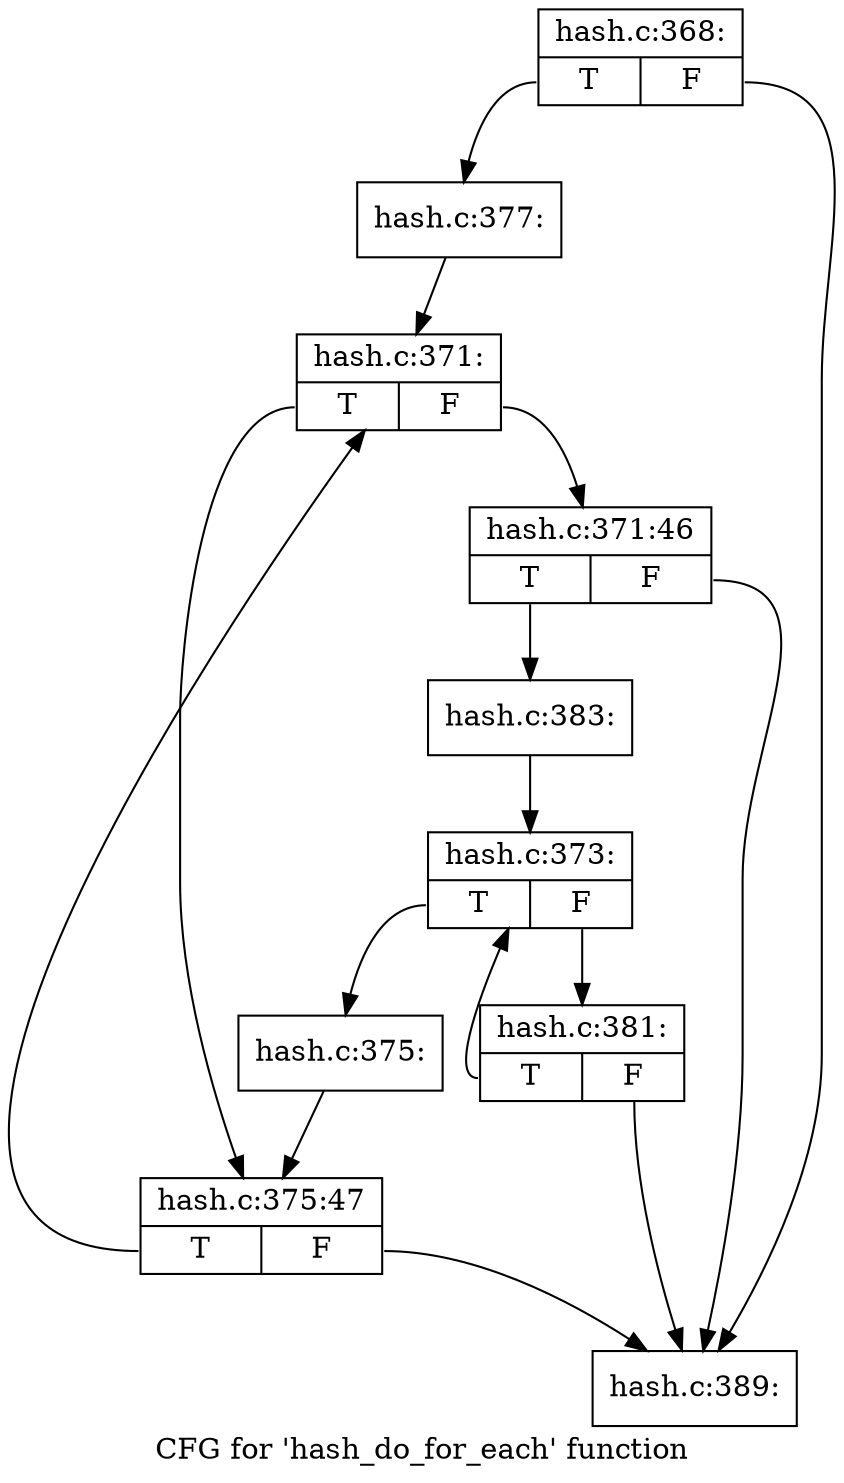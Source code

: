 digraph "CFG for 'hash_do_for_each' function" {
	label="CFG for 'hash_do_for_each' function";

	Node0xdf33d10 [shape=record,label="{hash.c:368:|{<s0>T|<s1>F}}"];
	Node0xdf33d10:s0 -> Node0xdf005e0;
	Node0xdf33d10:s1 -> Node0xdf26dd0;
	Node0xdf005e0 [shape=record,label="{hash.c:377:}"];
	Node0xdf005e0 -> Node0xdf250a0;
	Node0xdf250a0 [shape=record,label="{hash.c:371:|{<s0>T|<s1>F}}"];
	Node0xdf250a0:s0 -> Node0xdf25010;
	Node0xdf250a0:s1 -> Node0xdf325a0;
	Node0xdf325a0 [shape=record,label="{hash.c:371:46|{<s0>T|<s1>F}}"];
	Node0xdf325a0:s0 -> Node0xe096f00;
	Node0xdf325a0:s1 -> Node0xdf26dd0;
	Node0xe096f00 [shape=record,label="{hash.c:383:}"];
	Node0xe096f00 -> Node0xdf26490;
	Node0xdf26490 [shape=record,label="{hash.c:373:|{<s0>T|<s1>F}}"];
	Node0xdf26490:s0 -> Node0xdf003a0;
	Node0xdf26490:s1 -> Node0xdf1d730;
	Node0xdf1d730 [shape=record,label="{hash.c:381:|{<s0>T|<s1>F}}"];
	Node0xdf1d730:s0 -> Node0xdf26490;
	Node0xdf1d730:s1 -> Node0xdf26dd0;
	Node0xdf003a0 [shape=record,label="{hash.c:375:}"];
	Node0xdf003a0 -> Node0xdf25010;
	Node0xdf25010 [shape=record,label="{hash.c:375:47|{<s0>T|<s1>F}}"];
	Node0xdf25010:s0 -> Node0xdf250a0;
	Node0xdf25010:s1 -> Node0xdf26dd0;
	Node0xdf26dd0 [shape=record,label="{hash.c:389:}"];
}
